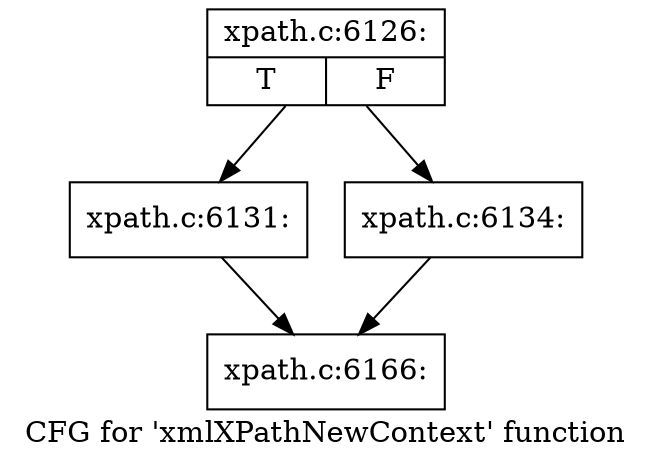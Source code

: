 digraph "CFG for 'xmlXPathNewContext' function" {
	label="CFG for 'xmlXPathNewContext' function";

	Node0x55e6b254ebf0 [shape=record,label="{xpath.c:6126:|{<s0>T|<s1>F}}"];
	Node0x55e6b254ebf0 -> Node0x55e6b2555500;
	Node0x55e6b254ebf0 -> Node0x55e6b2555550;
	Node0x55e6b2555500 [shape=record,label="{xpath.c:6131:}"];
	Node0x55e6b2555500 -> Node0x55e6b25507e0;
	Node0x55e6b2555550 [shape=record,label="{xpath.c:6134:}"];
	Node0x55e6b2555550 -> Node0x55e6b25507e0;
	Node0x55e6b25507e0 [shape=record,label="{xpath.c:6166:}"];
}
